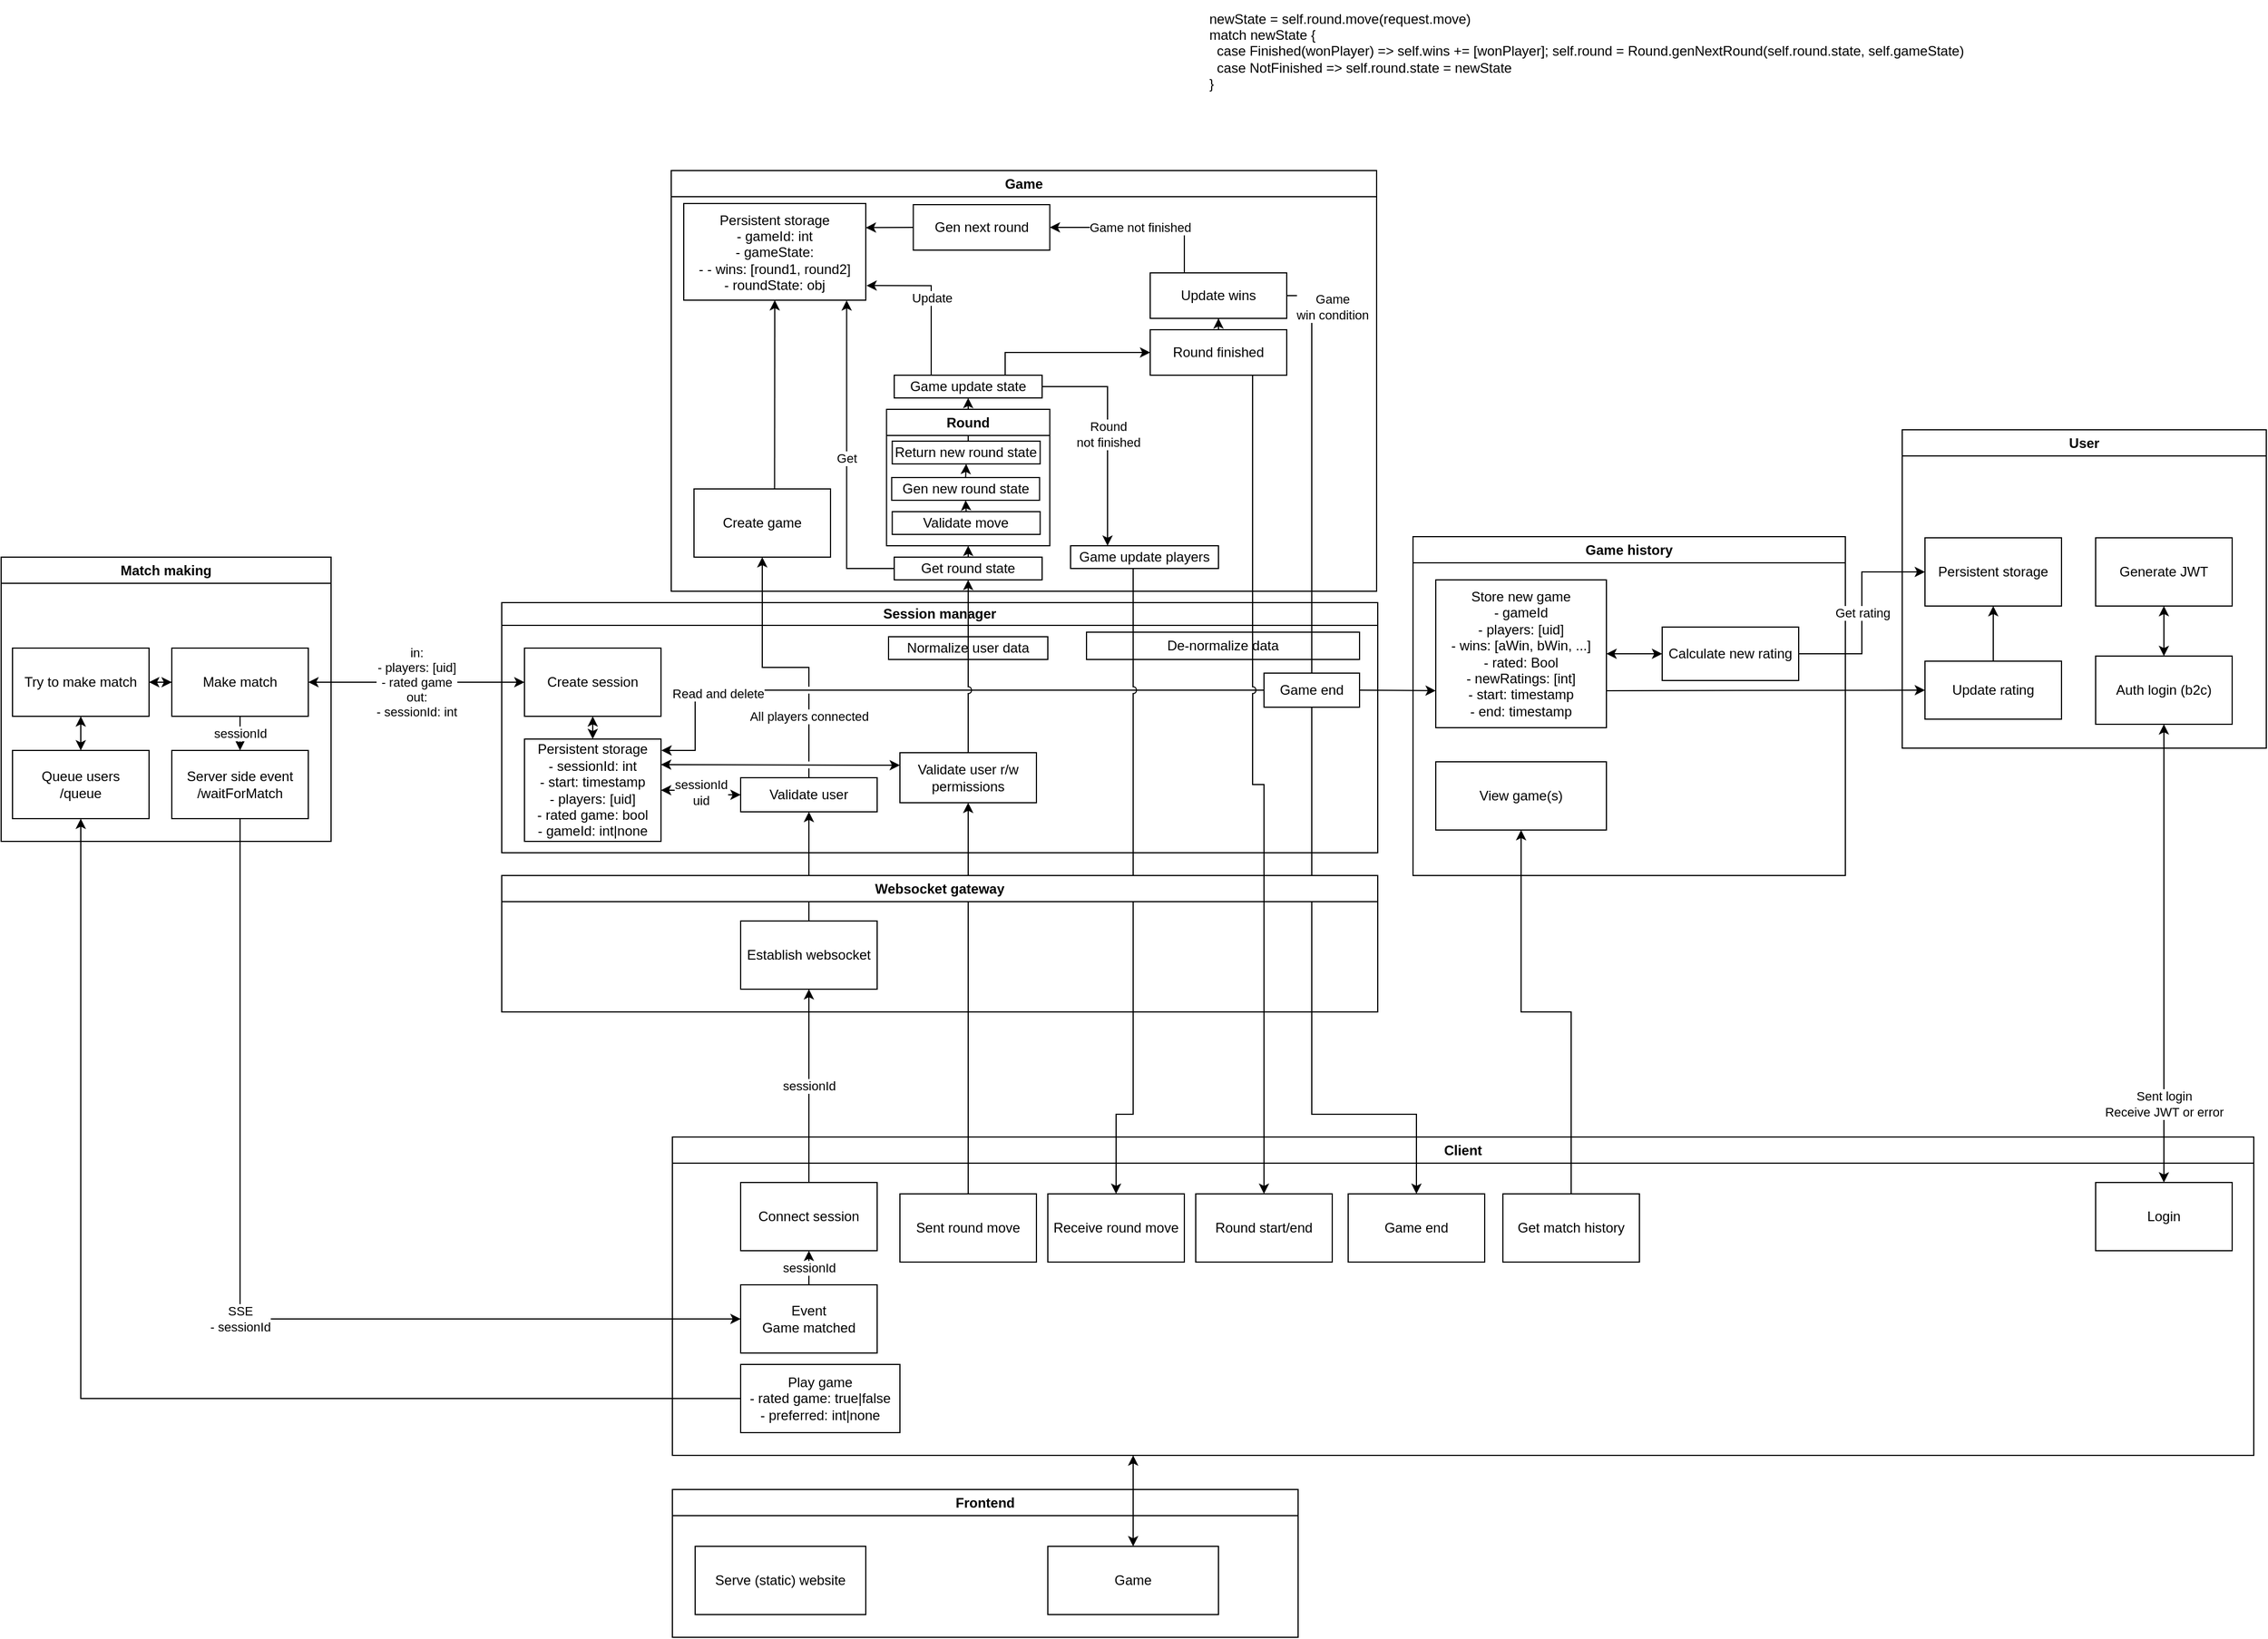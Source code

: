 <mxfile version="21.0.2" type="device" pages="2"><diagram name="Architecture" id="4njXU63H5k00A4zC2ajB"><mxGraphModel dx="3265" dy="1362" grid="1" gridSize="10" guides="1" tooltips="1" connect="1" arrows="1" fold="1" page="1" pageScale="1" pageWidth="827" pageHeight="1169" math="0" shadow="0"><root><mxCell id="0"/><mxCell id="1" parent="0"/><mxCell id="Li8-Jhk1Qn_xNT_o2mBD-4" value="Game" style="swimlane;whiteSpace=wrap;html=1;" parent="1" vertex="1"><mxGeometry x="189" y="490" width="620" height="370" as="geometry"/></mxCell><mxCell id="Li8-Jhk1Qn_xNT_o2mBD-60" value="Persistent&amp;nbsp;storage&lt;br&gt;- gameId: int&lt;br&gt;- gameState:&lt;br&gt;- - wins: [round1, round2]&lt;br&gt;- roundState: obj" style="rounded=0;whiteSpace=wrap;html=1;" parent="Li8-Jhk1Qn_xNT_o2mBD-4" vertex="1"><mxGeometry x="11" y="29" width="160" height="85" as="geometry"/></mxCell><mxCell id="Li8-Jhk1Qn_xNT_o2mBD-115" style="edgeStyle=orthogonalEdgeStyle;rounded=0;jumpStyle=arc;orthogonalLoop=1;jettySize=auto;html=1;exitX=0.59;exitY=0.007;exitDx=0;exitDy=0;entryX=0.5;entryY=1;entryDx=0;entryDy=0;startArrow=none;startFill=0;endArrow=classic;endFill=1;exitPerimeter=0;" parent="Li8-Jhk1Qn_xNT_o2mBD-4" source="Li8-Jhk1Qn_xNT_o2mBD-86" target="Li8-Jhk1Qn_xNT_o2mBD-60" edge="1"><mxGeometry relative="1" as="geometry"/></mxCell><mxCell id="Li8-Jhk1Qn_xNT_o2mBD-86" value="Create game" style="rounded=0;whiteSpace=wrap;html=1;" parent="Li8-Jhk1Qn_xNT_o2mBD-4" vertex="1"><mxGeometry x="20" y="280" width="120" height="60" as="geometry"/></mxCell><mxCell id="Li8-Jhk1Qn_xNT_o2mBD-136" style="edgeStyle=orthogonalEdgeStyle;rounded=0;jumpStyle=arc;orthogonalLoop=1;jettySize=auto;html=1;exitX=0.5;exitY=0;exitDx=0;exitDy=0;entryX=0.5;entryY=1;entryDx=0;entryDy=0;startArrow=none;startFill=0;endArrow=classic;endFill=1;" parent="Li8-Jhk1Qn_xNT_o2mBD-4" source="Li8-Jhk1Qn_xNT_o2mBD-133" target="Li8-Jhk1Qn_xNT_o2mBD-135" edge="1"><mxGeometry relative="1" as="geometry"/></mxCell><mxCell id="Li8-Jhk1Qn_xNT_o2mBD-138" value="Round &lt;br&gt;not finished" style="edgeStyle=orthogonalEdgeStyle;rounded=0;jumpStyle=arc;orthogonalLoop=1;jettySize=auto;html=1;exitX=1;exitY=0.5;exitDx=0;exitDy=0;entryX=0.25;entryY=0;entryDx=0;entryDy=0;startArrow=none;startFill=0;endArrow=classic;endFill=1;" parent="Li8-Jhk1Qn_xNT_o2mBD-4" source="Li8-Jhk1Qn_xNT_o2mBD-135" target="Li8-Jhk1Qn_xNT_o2mBD-137" edge="1"><mxGeometry relative="1" as="geometry"/></mxCell><mxCell id="Li8-Jhk1Qn_xNT_o2mBD-150" value="Update" style="edgeStyle=orthogonalEdgeStyle;rounded=0;jumpStyle=arc;orthogonalLoop=1;jettySize=auto;html=1;exitX=0.25;exitY=0;exitDx=0;exitDy=0;entryX=1.004;entryY=0.849;entryDx=0;entryDy=0;entryPerimeter=0;startArrow=none;startFill=0;endArrow=classic;endFill=1;" parent="Li8-Jhk1Qn_xNT_o2mBD-4" source="Li8-Jhk1Qn_xNT_o2mBD-135" target="Li8-Jhk1Qn_xNT_o2mBD-60" edge="1"><mxGeometry relative="1" as="geometry"/></mxCell><mxCell id="Li8-Jhk1Qn_xNT_o2mBD-154" style="edgeStyle=orthogonalEdgeStyle;rounded=0;jumpStyle=arc;orthogonalLoop=1;jettySize=auto;html=1;exitX=0.75;exitY=0;exitDx=0;exitDy=0;startArrow=none;startFill=0;endArrow=classic;endFill=1;" parent="Li8-Jhk1Qn_xNT_o2mBD-4" source="Li8-Jhk1Qn_xNT_o2mBD-135" target="Li8-Jhk1Qn_xNT_o2mBD-153" edge="1"><mxGeometry relative="1" as="geometry"/></mxCell><mxCell id="Li8-Jhk1Qn_xNT_o2mBD-135" value="Game update state" style="rounded=0;whiteSpace=wrap;html=1;" parent="Li8-Jhk1Qn_xNT_o2mBD-4" vertex="1"><mxGeometry x="196" y="180" width="130" height="20" as="geometry"/></mxCell><mxCell id="Li8-Jhk1Qn_xNT_o2mBD-137" value="Game update players" style="rounded=0;whiteSpace=wrap;html=1;" parent="Li8-Jhk1Qn_xNT_o2mBD-4" vertex="1"><mxGeometry x="351" y="330" width="130" height="20" as="geometry"/></mxCell><mxCell id="Li8-Jhk1Qn_xNT_o2mBD-139" value="Round" style="swimlane;whiteSpace=wrap;html=1;" parent="Li8-Jhk1Qn_xNT_o2mBD-4" vertex="1"><mxGeometry x="189.25" y="210" width="143.5" height="120" as="geometry"/></mxCell><mxCell id="Li8-Jhk1Qn_xNT_o2mBD-133" value="Return new round state" style="rounded=0;whiteSpace=wrap;html=1;" parent="Li8-Jhk1Qn_xNT_o2mBD-139" vertex="1"><mxGeometry x="5" y="28" width="130" height="20" as="geometry"/></mxCell><mxCell id="Li8-Jhk1Qn_xNT_o2mBD-148" style="edgeStyle=orthogonalEdgeStyle;rounded=0;jumpStyle=arc;orthogonalLoop=1;jettySize=auto;html=1;exitX=0.5;exitY=0;exitDx=0;exitDy=0;entryX=0.5;entryY=1;entryDx=0;entryDy=0;startArrow=none;startFill=0;endArrow=classic;endFill=1;" parent="Li8-Jhk1Qn_xNT_o2mBD-139" source="Li8-Jhk1Qn_xNT_o2mBD-131" target="Li8-Jhk1Qn_xNT_o2mBD-146" edge="1"><mxGeometry relative="1" as="geometry"/></mxCell><mxCell id="Li8-Jhk1Qn_xNT_o2mBD-131" value="Validate move" style="rounded=0;whiteSpace=wrap;html=1;" parent="Li8-Jhk1Qn_xNT_o2mBD-139" vertex="1"><mxGeometry x="5" y="90" width="130" height="20" as="geometry"/></mxCell><mxCell id="Li8-Jhk1Qn_xNT_o2mBD-149" style="edgeStyle=orthogonalEdgeStyle;rounded=0;jumpStyle=arc;orthogonalLoop=1;jettySize=auto;html=1;exitX=0.5;exitY=0;exitDx=0;exitDy=0;entryX=0.5;entryY=1;entryDx=0;entryDy=0;startArrow=none;startFill=0;endArrow=classic;endFill=1;" parent="Li8-Jhk1Qn_xNT_o2mBD-139" source="Li8-Jhk1Qn_xNT_o2mBD-146" target="Li8-Jhk1Qn_xNT_o2mBD-133" edge="1"><mxGeometry relative="1" as="geometry"/></mxCell><mxCell id="Li8-Jhk1Qn_xNT_o2mBD-146" value="Gen new round state" style="rounded=0;whiteSpace=wrap;html=1;" parent="Li8-Jhk1Qn_xNT_o2mBD-139" vertex="1"><mxGeometry x="4.5" y="60" width="130" height="20" as="geometry"/></mxCell><mxCell id="Li8-Jhk1Qn_xNT_o2mBD-145" style="edgeStyle=orthogonalEdgeStyle;rounded=0;jumpStyle=arc;orthogonalLoop=1;jettySize=auto;html=1;exitX=0.5;exitY=0;exitDx=0;exitDy=0;entryX=0.5;entryY=1;entryDx=0;entryDy=0;startArrow=none;startFill=0;endArrow=classic;endFill=1;" parent="Li8-Jhk1Qn_xNT_o2mBD-4" source="Li8-Jhk1Qn_xNT_o2mBD-140" target="Li8-Jhk1Qn_xNT_o2mBD-139" edge="1"><mxGeometry relative="1" as="geometry"/></mxCell><mxCell id="Li8-Jhk1Qn_xNT_o2mBD-151" value="Get" style="edgeStyle=orthogonalEdgeStyle;rounded=0;jumpStyle=arc;orthogonalLoop=1;jettySize=auto;html=1;exitX=0;exitY=0.5;exitDx=0;exitDy=0;entryX=0.895;entryY=1.002;entryDx=0;entryDy=0;entryPerimeter=0;startArrow=none;startFill=0;endArrow=classic;endFill=1;" parent="Li8-Jhk1Qn_xNT_o2mBD-4" source="Li8-Jhk1Qn_xNT_o2mBD-140" target="Li8-Jhk1Qn_xNT_o2mBD-60" edge="1"><mxGeometry relative="1" as="geometry"/></mxCell><mxCell id="Li8-Jhk1Qn_xNT_o2mBD-140" value="Get round state" style="rounded=0;whiteSpace=wrap;html=1;" parent="Li8-Jhk1Qn_xNT_o2mBD-4" vertex="1"><mxGeometry x="196" y="340" width="130" height="20" as="geometry"/></mxCell><mxCell id="Li8-Jhk1Qn_xNT_o2mBD-156" style="edgeStyle=orthogonalEdgeStyle;rounded=0;jumpStyle=arc;orthogonalLoop=1;jettySize=auto;html=1;exitX=0.5;exitY=0;exitDx=0;exitDy=0;startArrow=none;startFill=0;endArrow=classic;endFill=1;" parent="Li8-Jhk1Qn_xNT_o2mBD-4" source="Li8-Jhk1Qn_xNT_o2mBD-153" target="Li8-Jhk1Qn_xNT_o2mBD-155" edge="1"><mxGeometry relative="1" as="geometry"/></mxCell><mxCell id="Li8-Jhk1Qn_xNT_o2mBD-153" value="Round finished" style="rounded=0;whiteSpace=wrap;html=1;" parent="Li8-Jhk1Qn_xNT_o2mBD-4" vertex="1"><mxGeometry x="421" y="140" width="120" height="40" as="geometry"/></mxCell><mxCell id="Li8-Jhk1Qn_xNT_o2mBD-157" style="edgeStyle=orthogonalEdgeStyle;rounded=0;jumpStyle=arc;orthogonalLoop=1;jettySize=auto;html=1;exitX=0;exitY=0.5;exitDx=0;exitDy=0;entryX=1;entryY=0.25;entryDx=0;entryDy=0;startArrow=none;startFill=0;endArrow=classic;endFill=1;" parent="Li8-Jhk1Qn_xNT_o2mBD-4" source="Li8-Jhk1Qn_xNT_o2mBD-160" target="Li8-Jhk1Qn_xNT_o2mBD-60" edge="1"><mxGeometry relative="1" as="geometry"/></mxCell><mxCell id="Li8-Jhk1Qn_xNT_o2mBD-161" value="Game not finished" style="edgeStyle=orthogonalEdgeStyle;rounded=0;jumpStyle=arc;orthogonalLoop=1;jettySize=auto;html=1;exitX=0.25;exitY=0;exitDx=0;exitDy=0;entryX=1;entryY=0.5;entryDx=0;entryDy=0;startArrow=none;startFill=0;endArrow=classic;endFill=1;" parent="Li8-Jhk1Qn_xNT_o2mBD-4" source="Li8-Jhk1Qn_xNT_o2mBD-155" target="Li8-Jhk1Qn_xNT_o2mBD-160" edge="1"><mxGeometry relative="1" as="geometry"/></mxCell><mxCell id="Li8-Jhk1Qn_xNT_o2mBD-155" value="Update wins" style="rounded=0;whiteSpace=wrap;html=1;" parent="Li8-Jhk1Qn_xNT_o2mBD-4" vertex="1"><mxGeometry x="421" y="90" width="120" height="40" as="geometry"/></mxCell><mxCell id="Li8-Jhk1Qn_xNT_o2mBD-160" value="Gen next round" style="rounded=0;whiteSpace=wrap;html=1;" parent="Li8-Jhk1Qn_xNT_o2mBD-4" vertex="1"><mxGeometry x="212.75" y="30" width="120" height="40" as="geometry"/></mxCell><mxCell id="Li8-Jhk1Qn_xNT_o2mBD-20" value="Client" style="swimlane;whiteSpace=wrap;html=1;" parent="1" vertex="1"><mxGeometry x="190" y="1340" width="1390" height="280" as="geometry"/></mxCell><mxCell id="Li8-Jhk1Qn_xNT_o2mBD-10" value="Connect session" style="rounded=0;whiteSpace=wrap;html=1;" parent="Li8-Jhk1Qn_xNT_o2mBD-20" vertex="1"><mxGeometry x="60" y="40" width="120" height="60" as="geometry"/></mxCell><mxCell id="Li8-Jhk1Qn_xNT_o2mBD-12" value="Sent round move" style="rounded=0;whiteSpace=wrap;html=1;" parent="Li8-Jhk1Qn_xNT_o2mBD-20" vertex="1"><mxGeometry x="200" y="50" width="120" height="60" as="geometry"/></mxCell><mxCell id="Li8-Jhk1Qn_xNT_o2mBD-16" value="Round start/end" style="rounded=0;whiteSpace=wrap;html=1;" parent="Li8-Jhk1Qn_xNT_o2mBD-20" vertex="1"><mxGeometry x="460" y="50" width="120" height="60" as="geometry"/></mxCell><mxCell id="Li8-Jhk1Qn_xNT_o2mBD-17" value="Game end" style="rounded=0;whiteSpace=wrap;html=1;" parent="Li8-Jhk1Qn_xNT_o2mBD-20" vertex="1"><mxGeometry x="594" y="50" width="120" height="60" as="geometry"/></mxCell><mxCell id="Li8-Jhk1Qn_xNT_o2mBD-44" value="Login" style="rounded=0;whiteSpace=wrap;html=1;" parent="Li8-Jhk1Qn_xNT_o2mBD-20" vertex="1"><mxGeometry x="1251" y="40" width="120" height="60" as="geometry"/></mxCell><mxCell id="Li8-Jhk1Qn_xNT_o2mBD-64" value="Play game&lt;br&gt;- rated game: true|false&lt;br&gt;- preferred: int|none" style="rounded=0;whiteSpace=wrap;html=1;" parent="Li8-Jhk1Qn_xNT_o2mBD-20" vertex="1"><mxGeometry x="60" y="200" width="140" height="60" as="geometry"/></mxCell><mxCell id="Li8-Jhk1Qn_xNT_o2mBD-96" value="sessionId" style="edgeStyle=orthogonalEdgeStyle;rounded=0;jumpStyle=gap;orthogonalLoop=1;jettySize=auto;html=1;exitX=0.5;exitY=0;exitDx=0;exitDy=0;entryX=0.5;entryY=1;entryDx=0;entryDy=0;startArrow=none;startFill=0;endArrow=classic;endFill=1;" parent="Li8-Jhk1Qn_xNT_o2mBD-20" source="Li8-Jhk1Qn_xNT_o2mBD-74" target="Li8-Jhk1Qn_xNT_o2mBD-10" edge="1"><mxGeometry relative="1" as="geometry"/></mxCell><mxCell id="Li8-Jhk1Qn_xNT_o2mBD-74" value="Event&lt;br&gt;Game matched" style="rounded=0;whiteSpace=wrap;html=1;" parent="Li8-Jhk1Qn_xNT_o2mBD-20" vertex="1"><mxGeometry x="60" y="130" width="120" height="60" as="geometry"/></mxCell><mxCell id="Li8-Jhk1Qn_xNT_o2mBD-111" value="Receive round move" style="rounded=0;whiteSpace=wrap;html=1;" parent="Li8-Jhk1Qn_xNT_o2mBD-20" vertex="1"><mxGeometry x="330" y="50" width="120" height="60" as="geometry"/></mxCell><mxCell id="Li8-Jhk1Qn_xNT_o2mBD-123" value="Get match history" style="rounded=0;whiteSpace=wrap;html=1;" parent="Li8-Jhk1Qn_xNT_o2mBD-20" vertex="1"><mxGeometry x="730" y="50" width="120" height="60" as="geometry"/></mxCell><mxCell id="Li8-Jhk1Qn_xNT_o2mBD-28" value="Game history" style="swimlane;whiteSpace=wrap;html=1;" parent="1" vertex="1"><mxGeometry x="841" y="812" width="380" height="298" as="geometry"><mxRectangle x="841" y="692" width="120" height="30" as="alternateBounds"/></mxGeometry></mxCell><mxCell id="Li8-Jhk1Qn_xNT_o2mBD-29" value="Store new game&lt;br&gt;- gameId&lt;br&gt;- players: [uid]&lt;br&gt;- wins: [aWin, bWin, ...]&lt;br&gt;- rated: Bool&lt;br&gt;- newRatings: [int]&lt;br&gt;- start: timestamp&lt;br&gt;- end: timestamp" style="rounded=0;whiteSpace=wrap;html=1;" parent="Li8-Jhk1Qn_xNT_o2mBD-28" vertex="1"><mxGeometry x="20" y="38" width="150" height="130" as="geometry"/></mxCell><mxCell id="Li8-Jhk1Qn_xNT_o2mBD-36" value="Calculate new rating" style="rounded=0;whiteSpace=wrap;html=1;" parent="Li8-Jhk1Qn_xNT_o2mBD-28" vertex="1"><mxGeometry x="219" y="79.5" width="120" height="47" as="geometry"/></mxCell><mxCell id="Li8-Jhk1Qn_xNT_o2mBD-37" style="edgeStyle=orthogonalEdgeStyle;rounded=0;jumpStyle=arc;orthogonalLoop=1;jettySize=auto;html=1;exitX=1;exitY=0.5;exitDx=0;exitDy=0;startArrow=classic;startFill=1;endArrow=classic;endFill=1;" parent="Li8-Jhk1Qn_xNT_o2mBD-28" source="Li8-Jhk1Qn_xNT_o2mBD-29" target="Li8-Jhk1Qn_xNT_o2mBD-36" edge="1"><mxGeometry relative="1" as="geometry"/></mxCell><mxCell id="Li8-Jhk1Qn_xNT_o2mBD-41" value="View game(s)" style="rounded=0;whiteSpace=wrap;html=1;" parent="Li8-Jhk1Qn_xNT_o2mBD-28" vertex="1"><mxGeometry x="20" y="198" width="150" height="60" as="geometry"/></mxCell><mxCell id="Li8-Jhk1Qn_xNT_o2mBD-30" value="" style="edgeStyle=orthogonalEdgeStyle;rounded=0;jumpStyle=arc;orthogonalLoop=1;jettySize=auto;html=1;exitX=1;exitY=0.5;exitDx=0;exitDy=0;entryX=0;entryY=0.75;entryDx=0;entryDy=0;startArrow=none;startFill=0;endArrow=classic;endFill=1;" parent="1" source="Li8-Jhk1Qn_xNT_o2mBD-93" target="Li8-Jhk1Qn_xNT_o2mBD-29" edge="1"><mxGeometry x="-0.715" relative="1" as="geometry"><mxPoint x="810.0" y="1075" as="sourcePoint"/><mxPoint as="offset"/></mxGeometry></mxCell><mxCell id="Li8-Jhk1Qn_xNT_o2mBD-42" value="User" style="swimlane;whiteSpace=wrap;html=1;" parent="1" vertex="1"><mxGeometry x="1271" y="718" width="320" height="280" as="geometry"/></mxCell><mxCell id="Li8-Jhk1Qn_xNT_o2mBD-43" value="Generate JWT" style="rounded=0;whiteSpace=wrap;html=1;" parent="Li8-Jhk1Qn_xNT_o2mBD-42" vertex="1"><mxGeometry x="170" y="95" width="120" height="60" as="geometry"/></mxCell><mxCell id="Li8-Jhk1Qn_xNT_o2mBD-47" style="edgeStyle=orthogonalEdgeStyle;rounded=0;jumpStyle=arc;orthogonalLoop=1;jettySize=auto;html=1;exitX=0.5;exitY=0;exitDx=0;exitDy=0;startArrow=classic;startFill=1;endArrow=classic;endFill=1;" parent="Li8-Jhk1Qn_xNT_o2mBD-42" source="Li8-Jhk1Qn_xNT_o2mBD-46" target="Li8-Jhk1Qn_xNT_o2mBD-43" edge="1"><mxGeometry relative="1" as="geometry"/></mxCell><mxCell id="Li8-Jhk1Qn_xNT_o2mBD-46" value="Auth login (b2c)" style="rounded=0;whiteSpace=wrap;html=1;" parent="Li8-Jhk1Qn_xNT_o2mBD-42" vertex="1"><mxGeometry x="170" y="199" width="120" height="60" as="geometry"/></mxCell><mxCell id="Li8-Jhk1Qn_xNT_o2mBD-48" value="Persistent storage" style="rounded=0;whiteSpace=wrap;html=1;" parent="Li8-Jhk1Qn_xNT_o2mBD-42" vertex="1"><mxGeometry x="20" y="95" width="120" height="60" as="geometry"/></mxCell><mxCell id="Li8-Jhk1Qn_xNT_o2mBD-52" style="edgeStyle=orthogonalEdgeStyle;rounded=0;jumpStyle=arc;orthogonalLoop=1;jettySize=auto;html=1;exitX=0.5;exitY=0;exitDx=0;exitDy=0;startArrow=none;startFill=0;endArrow=classic;endFill=1;" parent="Li8-Jhk1Qn_xNT_o2mBD-42" source="Li8-Jhk1Qn_xNT_o2mBD-51" target="Li8-Jhk1Qn_xNT_o2mBD-48" edge="1"><mxGeometry relative="1" as="geometry"/></mxCell><mxCell id="Li8-Jhk1Qn_xNT_o2mBD-51" value="Update rating" style="rounded=0;whiteSpace=wrap;html=1;" parent="Li8-Jhk1Qn_xNT_o2mBD-42" vertex="1"><mxGeometry x="20" y="203.5" width="120" height="51" as="geometry"/></mxCell><mxCell id="Li8-Jhk1Qn_xNT_o2mBD-45" value="Sent login&lt;br&gt;Receive JWT or error" style="edgeStyle=orthogonalEdgeStyle;rounded=0;jumpStyle=arc;orthogonalLoop=1;jettySize=auto;html=1;startArrow=classic;startFill=1;endArrow=classic;endFill=1;" parent="1" source="Li8-Jhk1Qn_xNT_o2mBD-44" target="Li8-Jhk1Qn_xNT_o2mBD-46" edge="1"><mxGeometry x="-0.653" relative="1" as="geometry"><mxPoint x="1450" y="830" as="targetPoint"/><mxPoint y="1" as="offset"/></mxGeometry></mxCell><mxCell id="Li8-Jhk1Qn_xNT_o2mBD-53" value="Get rating" style="edgeStyle=orthogonalEdgeStyle;rounded=0;jumpStyle=arc;orthogonalLoop=1;jettySize=auto;html=1;exitX=1;exitY=0.5;exitDx=0;exitDy=0;entryX=0;entryY=0.5;entryDx=0;entryDy=0;startArrow=none;startFill=0;endArrow=classic;endFill=1;" parent="1" source="Li8-Jhk1Qn_xNT_o2mBD-36" target="Li8-Jhk1Qn_xNT_o2mBD-48" edge="1"><mxGeometry relative="1" as="geometry"/></mxCell><mxCell id="Li8-Jhk1Qn_xNT_o2mBD-55" value="Match making" style="swimlane;whiteSpace=wrap;html=1;" parent="1" vertex="1"><mxGeometry x="-400" y="830" width="290" height="250" as="geometry"/></mxCell><mxCell id="Li8-Jhk1Qn_xNT_o2mBD-69" style="edgeStyle=orthogonalEdgeStyle;rounded=0;jumpStyle=gap;orthogonalLoop=1;jettySize=auto;html=1;exitX=1;exitY=0.5;exitDx=0;exitDy=0;startArrow=classic;startFill=1;endArrow=classic;endFill=1;" parent="Li8-Jhk1Qn_xNT_o2mBD-55" source="Li8-Jhk1Qn_xNT_o2mBD-63" target="Li8-Jhk1Qn_xNT_o2mBD-68" edge="1"><mxGeometry relative="1" as="geometry"/></mxCell><mxCell id="Li8-Jhk1Qn_xNT_o2mBD-63" value="Try to make match" style="rounded=0;whiteSpace=wrap;html=1;" parent="Li8-Jhk1Qn_xNT_o2mBD-55" vertex="1"><mxGeometry x="10" y="80" width="120" height="60" as="geometry"/></mxCell><mxCell id="Li8-Jhk1Qn_xNT_o2mBD-67" style="edgeStyle=orthogonalEdgeStyle;rounded=0;jumpStyle=gap;orthogonalLoop=1;jettySize=auto;html=1;exitX=0.5;exitY=0;exitDx=0;exitDy=0;startArrow=classic;startFill=1;endArrow=classic;endFill=1;" parent="Li8-Jhk1Qn_xNT_o2mBD-55" source="Li8-Jhk1Qn_xNT_o2mBD-66" target="Li8-Jhk1Qn_xNT_o2mBD-63" edge="1"><mxGeometry relative="1" as="geometry"/></mxCell><mxCell id="Li8-Jhk1Qn_xNT_o2mBD-66" value="Queue users&lt;br&gt;/queue" style="rounded=0;whiteSpace=wrap;html=1;" parent="Li8-Jhk1Qn_xNT_o2mBD-55" vertex="1"><mxGeometry x="10" y="170" width="120" height="60" as="geometry"/></mxCell><mxCell id="Li8-Jhk1Qn_xNT_o2mBD-73" value="sessionId" style="edgeStyle=orthogonalEdgeStyle;rounded=0;jumpStyle=gap;orthogonalLoop=1;jettySize=auto;html=1;exitX=0.5;exitY=1;exitDx=0;exitDy=0;startArrow=none;startFill=0;endArrow=classic;endFill=1;" parent="Li8-Jhk1Qn_xNT_o2mBD-55" source="Li8-Jhk1Qn_xNT_o2mBD-68" target="Li8-Jhk1Qn_xNT_o2mBD-72" edge="1"><mxGeometry relative="1" as="geometry"/></mxCell><mxCell id="Li8-Jhk1Qn_xNT_o2mBD-68" value="Make match" style="rounded=0;whiteSpace=wrap;html=1;" parent="Li8-Jhk1Qn_xNT_o2mBD-55" vertex="1"><mxGeometry x="150" y="80" width="120" height="60" as="geometry"/></mxCell><mxCell id="Li8-Jhk1Qn_xNT_o2mBD-72" value="Server side event&lt;br&gt;/waitForMatch" style="rounded=0;whiteSpace=wrap;html=1;" parent="Li8-Jhk1Qn_xNT_o2mBD-55" vertex="1"><mxGeometry x="150" y="170" width="120" height="60" as="geometry"/></mxCell><mxCell id="Li8-Jhk1Qn_xNT_o2mBD-56" value="Frontend" style="swimlane;whiteSpace=wrap;html=1;" parent="1" vertex="1"><mxGeometry x="190" y="1650" width="550" height="130" as="geometry"/></mxCell><mxCell id="Li8-Jhk1Qn_xNT_o2mBD-57" value="Serve (static) website" style="rounded=0;whiteSpace=wrap;html=1;" parent="Li8-Jhk1Qn_xNT_o2mBD-56" vertex="1"><mxGeometry x="20" y="50" width="150" height="60" as="geometry"/></mxCell><mxCell id="Li8-Jhk1Qn_xNT_o2mBD-59" style="edgeStyle=orthogonalEdgeStyle;rounded=0;jumpStyle=arc;orthogonalLoop=1;jettySize=auto;html=1;exitX=0.5;exitY=0;exitDx=0;exitDy=0;startArrow=classic;startFill=1;endArrow=classic;endFill=1;" parent="Li8-Jhk1Qn_xNT_o2mBD-56" source="Li8-Jhk1Qn_xNT_o2mBD-58" edge="1"><mxGeometry relative="1" as="geometry"><mxPoint x="405" y="-30" as="targetPoint"/></mxGeometry></mxCell><mxCell id="Li8-Jhk1Qn_xNT_o2mBD-58" value="Game" style="rounded=0;whiteSpace=wrap;html=1;" parent="Li8-Jhk1Qn_xNT_o2mBD-56" vertex="1"><mxGeometry x="330" y="50" width="150" height="60" as="geometry"/></mxCell><mxCell id="Li8-Jhk1Qn_xNT_o2mBD-65" style="edgeStyle=orthogonalEdgeStyle;rounded=0;jumpStyle=gap;orthogonalLoop=1;jettySize=auto;html=1;exitX=0;exitY=0.5;exitDx=0;exitDy=0;startArrow=none;startFill=0;endArrow=classic;endFill=1;" parent="1" source="Li8-Jhk1Qn_xNT_o2mBD-64" target="Li8-Jhk1Qn_xNT_o2mBD-66" edge="1"><mxGeometry relative="1" as="geometry"><mxPoint x="-332.609" y="1090" as="targetPoint"/></mxGeometry></mxCell><mxCell id="Li8-Jhk1Qn_xNT_o2mBD-70" value="in:&lt;br&gt;- players: [uid]&lt;br&gt;- rated game&lt;br&gt;out: &lt;br&gt;- sessionId: int" style="edgeStyle=orthogonalEdgeStyle;rounded=0;jumpStyle=gap;orthogonalLoop=1;jettySize=auto;html=1;exitX=1;exitY=0.5;exitDx=0;exitDy=0;startArrow=classic;startFill=1;endArrow=classic;endFill=1;" parent="1" source="Li8-Jhk1Qn_xNT_o2mBD-68" target="Li8-Jhk1Qn_xNT_o2mBD-90" edge="1"><mxGeometry relative="1" as="geometry"><mxPoint x="-10" y="990" as="targetPoint"/></mxGeometry></mxCell><mxCell id="Li8-Jhk1Qn_xNT_o2mBD-75" value="SSE&lt;br&gt;- sessionId" style="edgeStyle=orthogonalEdgeStyle;rounded=0;jumpStyle=gap;orthogonalLoop=1;jettySize=auto;html=1;exitX=0.5;exitY=1;exitDx=0;exitDy=0;entryX=0;entryY=0.5;entryDx=0;entryDy=0;startArrow=none;startFill=0;endArrow=classic;endFill=1;" parent="1" source="Li8-Jhk1Qn_xNT_o2mBD-72" target="Li8-Jhk1Qn_xNT_o2mBD-74" edge="1"><mxGeometry relative="1" as="geometry"/></mxCell><mxCell id="Li8-Jhk1Qn_xNT_o2mBD-80" value="Session manager" style="swimlane;whiteSpace=wrap;html=1;startSize=20;" parent="1" vertex="1"><mxGeometry x="40" y="870" width="770" height="220" as="geometry"/></mxCell><mxCell id="Li8-Jhk1Qn_xNT_o2mBD-38" value="Persistent&amp;nbsp;storage&lt;br&gt;- sessionId: int&lt;br&gt;- start: timestamp&lt;br&gt;- players: [uid]&lt;br&gt;- rated game: bool&lt;br&gt;- gameId: int|none" style="rounded=0;whiteSpace=wrap;html=1;" parent="Li8-Jhk1Qn_xNT_o2mBD-80" vertex="1"><mxGeometry x="20" y="120" width="120" height="90" as="geometry"/></mxCell><mxCell id="Li8-Jhk1Qn_xNT_o2mBD-91" style="edgeStyle=orthogonalEdgeStyle;rounded=0;jumpStyle=gap;orthogonalLoop=1;jettySize=auto;html=1;exitX=0.5;exitY=1;exitDx=0;exitDy=0;entryX=0.5;entryY=0;entryDx=0;entryDy=0;startArrow=classic;startFill=1;endArrow=classic;endFill=1;" parent="Li8-Jhk1Qn_xNT_o2mBD-80" source="Li8-Jhk1Qn_xNT_o2mBD-90" target="Li8-Jhk1Qn_xNT_o2mBD-38" edge="1"><mxGeometry relative="1" as="geometry"/></mxCell><mxCell id="Li8-Jhk1Qn_xNT_o2mBD-90" value="Create session" style="rounded=0;whiteSpace=wrap;html=1;" parent="Li8-Jhk1Qn_xNT_o2mBD-80" vertex="1"><mxGeometry x="20" y="40" width="120" height="60" as="geometry"/></mxCell><mxCell id="Li8-Jhk1Qn_xNT_o2mBD-105" value="Validate user" style="rounded=0;whiteSpace=wrap;html=1;" parent="Li8-Jhk1Qn_xNT_o2mBD-80" vertex="1"><mxGeometry x="210" y="154" width="120" height="30" as="geometry"/></mxCell><mxCell id="Li8-Jhk1Qn_xNT_o2mBD-39" value="sessionId&lt;br&gt;uid" style="edgeStyle=orthogonalEdgeStyle;rounded=0;jumpStyle=arc;orthogonalLoop=1;jettySize=auto;html=1;startArrow=classic;startFill=1;endArrow=classic;endFill=1;exitX=0;exitY=0.5;exitDx=0;exitDy=0;" parent="Li8-Jhk1Qn_xNT_o2mBD-80" source="Li8-Jhk1Qn_xNT_o2mBD-105" target="Li8-Jhk1Qn_xNT_o2mBD-38" edge="1"><mxGeometry relative="1" as="geometry"><mxPoint x="150" y="230" as="sourcePoint"/></mxGeometry></mxCell><mxCell id="Li8-Jhk1Qn_xNT_o2mBD-118" style="edgeStyle=orthogonalEdgeStyle;rounded=0;jumpStyle=arc;orthogonalLoop=1;jettySize=auto;html=1;exitX=0;exitY=0.25;exitDx=0;exitDy=0;entryX=1;entryY=0.25;entryDx=0;entryDy=0;startArrow=classic;startFill=1;endArrow=classic;endFill=1;" parent="Li8-Jhk1Qn_xNT_o2mBD-80" source="Li8-Jhk1Qn_xNT_o2mBD-107" target="Li8-Jhk1Qn_xNT_o2mBD-38" edge="1"><mxGeometry relative="1" as="geometry"/></mxCell><mxCell id="Li8-Jhk1Qn_xNT_o2mBD-107" value="Validate user r/w permissions" style="rounded=0;whiteSpace=wrap;html=1;" parent="Li8-Jhk1Qn_xNT_o2mBD-80" vertex="1"><mxGeometry x="350" y="132" width="120" height="44" as="geometry"/></mxCell><mxCell id="Li8-Jhk1Qn_xNT_o2mBD-162" value="Read and delete" style="edgeStyle=orthogonalEdgeStyle;rounded=0;jumpStyle=arc;orthogonalLoop=1;jettySize=auto;html=1;exitX=0;exitY=0.5;exitDx=0;exitDy=0;entryX=1.003;entryY=0.111;entryDx=0;entryDy=0;entryPerimeter=0;startArrow=none;startFill=0;endArrow=classic;endFill=1;" parent="Li8-Jhk1Qn_xNT_o2mBD-80" source="Li8-Jhk1Qn_xNT_o2mBD-93" target="Li8-Jhk1Qn_xNT_o2mBD-38" edge="1"><mxGeometry x="0.648" y="3" relative="1" as="geometry"><Array as="points"><mxPoint x="170" y="77"/><mxPoint x="170" y="130"/></Array><mxPoint as="offset"/></mxGeometry></mxCell><mxCell id="Li8-Jhk1Qn_xNT_o2mBD-93" value="Game end" style="rounded=0;whiteSpace=wrap;html=1;" parent="Li8-Jhk1Qn_xNT_o2mBD-80" vertex="1"><mxGeometry x="670" y="62" width="84" height="30" as="geometry"/></mxCell><mxCell id="Li8-Jhk1Qn_xNT_o2mBD-112" value="De-normalize data" style="rounded=0;whiteSpace=wrap;html=1;" parent="Li8-Jhk1Qn_xNT_o2mBD-80" vertex="1"><mxGeometry x="514" y="26" width="240" height="24" as="geometry"/></mxCell><mxCell id="Li8-Jhk1Qn_xNT_o2mBD-100" value="Normalize user data" style="rounded=0;whiteSpace=wrap;html=1;" parent="Li8-Jhk1Qn_xNT_o2mBD-80" vertex="1"><mxGeometry x="340" y="30" width="140" height="20" as="geometry"/></mxCell><mxCell id="Li8-Jhk1Qn_xNT_o2mBD-89" value="" style="edgeStyle=orthogonalEdgeStyle;rounded=0;jumpStyle=gap;orthogonalLoop=1;jettySize=auto;html=1;exitX=0.5;exitY=1;exitDx=0;exitDy=0;entryX=0.5;entryY=0;entryDx=0;entryDy=0;startArrow=none;startFill=0;endArrow=classic;endFill=1;" parent="1" source="Li8-Jhk1Qn_xNT_o2mBD-93" target="Li8-Jhk1Qn_xNT_o2mBD-17" edge="1"><mxGeometry x="-0.786" y="5" relative="1" as="geometry"><Array as="points"><mxPoint x="752" y="1320"/><mxPoint x="844" y="1320"/></Array><mxPoint as="offset"/></mxGeometry></mxCell><mxCell id="Li8-Jhk1Qn_xNT_o2mBD-94" value="Game&lt;br&gt;win condition" style="edgeStyle=orthogonalEdgeStyle;rounded=0;jumpStyle=gap;orthogonalLoop=1;jettySize=auto;html=1;entryX=0.5;entryY=0;entryDx=0;entryDy=0;startArrow=none;startFill=0;endArrow=none;endFill=1;exitX=1;exitY=0.5;exitDx=0;exitDy=0;" parent="1" source="Li8-Jhk1Qn_xNT_o2mBD-155" target="Li8-Jhk1Qn_xNT_o2mBD-93" edge="1"><mxGeometry x="-0.819" y="18" relative="1" as="geometry"><mxPoint x="760" y="680" as="sourcePoint"/><mxPoint x="725" y="1230" as="targetPoint"/><mxPoint as="offset"/></mxGeometry></mxCell><mxCell id="Li8-Jhk1Qn_xNT_o2mBD-97" value="sessionId" style="edgeStyle=orthogonalEdgeStyle;rounded=0;jumpStyle=gap;orthogonalLoop=1;jettySize=auto;html=1;exitX=0.5;exitY=0;exitDx=0;exitDy=0;startArrow=none;startFill=0;endArrow=classic;endFill=1;entryX=0.5;entryY=1;entryDx=0;entryDy=0;" parent="1" source="Li8-Jhk1Qn_xNT_o2mBD-10" target="Li8-Jhk1Qn_xNT_o2mBD-82" edge="1"><mxGeometry relative="1" as="geometry"><mxPoint x="380" y="1270" as="targetPoint"/><Array as="points"><mxPoint x="310" y="1260"/><mxPoint x="310" y="1260"/></Array></mxGeometry></mxCell><mxCell id="Li8-Jhk1Qn_xNT_o2mBD-106" style="edgeStyle=orthogonalEdgeStyle;rounded=0;jumpStyle=gap;orthogonalLoop=1;jettySize=auto;html=1;exitX=0.5;exitY=0;exitDx=0;exitDy=0;entryX=0.5;entryY=1;entryDx=0;entryDy=0;startArrow=none;startFill=0;endArrow=classic;endFill=1;" parent="1" source="Li8-Jhk1Qn_xNT_o2mBD-82" target="Li8-Jhk1Qn_xNT_o2mBD-105" edge="1"><mxGeometry relative="1" as="geometry"/></mxCell><mxCell id="Li8-Jhk1Qn_xNT_o2mBD-110" style="edgeStyle=orthogonalEdgeStyle;rounded=0;jumpStyle=arc;orthogonalLoop=1;jettySize=auto;html=1;exitX=0.5;exitY=0;exitDx=0;exitDy=0;entryX=0.5;entryY=1;entryDx=0;entryDy=0;startArrow=none;startFill=0;endArrow=classic;endFill=1;" parent="1" source="Li8-Jhk1Qn_xNT_o2mBD-12" target="Li8-Jhk1Qn_xNT_o2mBD-107" edge="1"><mxGeometry relative="1" as="geometry"/></mxCell><mxCell id="Li8-Jhk1Qn_xNT_o2mBD-113" style="edgeStyle=orthogonalEdgeStyle;rounded=0;jumpStyle=arc;orthogonalLoop=1;jettySize=auto;html=1;entryX=0.5;entryY=0;entryDx=0;entryDy=0;startArrow=none;startFill=0;endArrow=classic;endFill=1;" parent="1" source="Li8-Jhk1Qn_xNT_o2mBD-137" target="Li8-Jhk1Qn_xNT_o2mBD-111" edge="1"><mxGeometry relative="1" as="geometry"><Array as="points"><mxPoint x="595" y="1320"/><mxPoint x="580" y="1320"/></Array></mxGeometry></mxCell><mxCell id="Li8-Jhk1Qn_xNT_o2mBD-114" style="edgeStyle=orthogonalEdgeStyle;rounded=0;jumpStyle=arc;orthogonalLoop=1;jettySize=auto;html=1;exitX=1;exitY=0.75;exitDx=0;exitDy=0;entryX=0;entryY=0.5;entryDx=0;entryDy=0;startArrow=none;startFill=0;endArrow=classic;endFill=1;" parent="1" source="Li8-Jhk1Qn_xNT_o2mBD-29" target="Li8-Jhk1Qn_xNT_o2mBD-51" edge="1"><mxGeometry relative="1" as="geometry"/></mxCell><mxCell id="Li8-Jhk1Qn_xNT_o2mBD-104" value="Websocket gateway" style="swimlane;whiteSpace=wrap;html=1;" parent="1" vertex="1"><mxGeometry x="40" y="1110" width="770" height="120" as="geometry"/></mxCell><mxCell id="Li8-Jhk1Qn_xNT_o2mBD-82" value="Establish websocket" style="rounded=0;whiteSpace=wrap;html=1;" parent="Li8-Jhk1Qn_xNT_o2mBD-104" vertex="1"><mxGeometry x="210" y="40" width="120" height="60" as="geometry"/></mxCell><mxCell id="Li8-Jhk1Qn_xNT_o2mBD-121" value="&lt;span style=&quot;color: rgb(0, 0, 0); font-family: Helvetica; font-size: 11px; font-style: normal; font-variant-ligatures: normal; font-variant-caps: normal; font-weight: 400; letter-spacing: normal; orphans: 2; text-align: center; text-indent: 0px; text-transform: none; widows: 2; word-spacing: 0px; -webkit-text-stroke-width: 0px; background-color: rgb(255, 255, 255); text-decoration-thickness: initial; text-decoration-style: initial; text-decoration-color: initial; float: none; display: inline !important;&quot;&gt;All players connected&lt;/span&gt;" style="edgeStyle=orthogonalEdgeStyle;rounded=0;jumpStyle=gap;orthogonalLoop=1;jettySize=auto;html=1;startArrow=none;startFill=0;endArrow=classic;endFill=1;exitX=0.5;exitY=0;exitDx=0;exitDy=0;entryX=0.5;entryY=1;entryDx=0;entryDy=0;" parent="1" source="Li8-Jhk1Qn_xNT_o2mBD-105" target="Li8-Jhk1Qn_xNT_o2mBD-86" edge="1"><mxGeometry x="-0.538" relative="1" as="geometry"><mxPoint x="310" y="1024" as="sourcePoint"/><mxPoint x="310" y="970" as="targetPoint"/><mxPoint as="offset"/></mxGeometry></mxCell><mxCell id="Li8-Jhk1Qn_xNT_o2mBD-124" style="edgeStyle=orthogonalEdgeStyle;rounded=0;jumpStyle=arc;orthogonalLoop=1;jettySize=auto;html=1;exitX=0.5;exitY=0;exitDx=0;exitDy=0;entryX=0.5;entryY=1;entryDx=0;entryDy=0;startArrow=none;startFill=0;endArrow=classic;endFill=1;" parent="1" source="Li8-Jhk1Qn_xNT_o2mBD-123" target="Li8-Jhk1Qn_xNT_o2mBD-41" edge="1"><mxGeometry relative="1" as="geometry"/></mxCell><mxCell id="Li8-Jhk1Qn_xNT_o2mBD-143" style="edgeStyle=orthogonalEdgeStyle;rounded=0;jumpStyle=arc;orthogonalLoop=1;jettySize=auto;html=1;exitX=0.5;exitY=0;exitDx=0;exitDy=0;entryX=0.5;entryY=1;entryDx=0;entryDy=0;startArrow=none;startFill=0;endArrow=classic;endFill=1;" parent="1" source="Li8-Jhk1Qn_xNT_o2mBD-107" target="Li8-Jhk1Qn_xNT_o2mBD-140" edge="1"><mxGeometry relative="1" as="geometry"/></mxCell><mxCell id="Li8-Jhk1Qn_xNT_o2mBD-158" style="edgeStyle=orthogonalEdgeStyle;rounded=0;jumpStyle=arc;orthogonalLoop=1;jettySize=auto;html=1;exitX=0.75;exitY=1;exitDx=0;exitDy=0;entryX=0.5;entryY=0;entryDx=0;entryDy=0;startArrow=none;startFill=0;endArrow=classic;endFill=1;" parent="1" source="Li8-Jhk1Qn_xNT_o2mBD-153" target="Li8-Jhk1Qn_xNT_o2mBD-16" edge="1"><mxGeometry relative="1" as="geometry"><Array as="points"><mxPoint x="700" y="1030"/><mxPoint x="710" y="1030"/></Array></mxGeometry></mxCell><mxCell id="Li8-Jhk1Qn_xNT_o2mBD-159" value="&lt;div&gt;newState = self.round.move(request.move)&lt;/div&gt;&lt;div&gt;match newState {&lt;/div&gt;&lt;div&gt;&amp;nbsp; case Finished(wonPlayer) =&amp;gt; self.wins += [wonPlayer]; self.round = Round.genNextRound(self.round.state, self.gameState)&lt;br&gt;&amp;nbsp; case NotFinished =&amp;gt; self.round.state = newState&lt;/div&gt;&lt;div&gt;}&lt;/div&gt;" style="text;html=1;align=left;verticalAlign=middle;resizable=0;points=[];autosize=1;strokeColor=none;fillColor=none;" parent="1" vertex="1"><mxGeometry x="660" y="340" width="690" height="90" as="geometry"/></mxCell></root></mxGraphModel></diagram><diagram name="High over architecture" id="qRtUb0yCF8G_EVDfVUt_"><mxGraphModel dx="2899" dy="1158" grid="1" gridSize="10" guides="1" tooltips="1" connect="1" arrows="1" fold="1" page="1" pageScale="1" pageWidth="827" pageHeight="1169" math="0" shadow="0"><root><mxCell id="kZW1RSltGUZ0QM8nrcDc-0"/><mxCell id="kZW1RSltGUZ0QM8nrcDc-1" parent="kZW1RSltGUZ0QM8nrcDc-0"/><mxCell id="t4s3xEfZJS4reVMvMLH5-0" value="Game" style="rounded=0;whiteSpace=wrap;html=1;" vertex="1" parent="kZW1RSltGUZ0QM8nrcDc-1"><mxGeometry x="-558" y="170" width="135" height="100" as="geometry"/></mxCell><mxCell id="t4s3xEfZJS4reVMvMLH5-1" value="Round" style="rounded=0;whiteSpace=wrap;html=1;" vertex="1" parent="kZW1RSltGUZ0QM8nrcDc-1"><mxGeometry x="-558" y="230" width="100" height="40" as="geometry"/></mxCell><mxCell id="dFEpD8zKwHcM-HFzzjkR-4" value="" style="edgeStyle=orthogonalEdgeStyle;rounded=0;orthogonalLoop=1;jettySize=auto;html=1;startArrow=classic;startFill=1;" edge="1" parent="kZW1RSltGUZ0QM8nrcDc-1" source="t4s3xEfZJS4reVMvMLH5-2" target="t4s3xEfZJS4reVMvMLH5-4"><mxGeometry relative="1" as="geometry"/></mxCell><mxCell id="BZFUc4egZlU9iDn-Ky8m-1" value="" style="edgeStyle=orthogonalEdgeStyle;rounded=0;orthogonalLoop=1;jettySize=auto;html=1;startArrow=classic;startFill=1;" edge="1" parent="kZW1RSltGUZ0QM8nrcDc-1" source="t4s3xEfZJS4reVMvMLH5-2" target="t4s3xEfZJS4reVMvMLH5-0"><mxGeometry relative="1" as="geometry"/></mxCell><mxCell id="t4s3xEfZJS4reVMvMLH5-2" value="Session manager" style="rounded=0;whiteSpace=wrap;html=1;" vertex="1" parent="kZW1RSltGUZ0QM8nrcDc-1"><mxGeometry x="-550" y="300" width="120" height="60" as="geometry"/></mxCell><mxCell id="dFEpD8zKwHcM-HFzzjkR-0" style="edgeStyle=orthogonalEdgeStyle;rounded=0;orthogonalLoop=1;jettySize=auto;html=1;exitX=0.5;exitY=1;exitDx=0;exitDy=0;entryX=0;entryY=0.5;entryDx=0;entryDy=0;startArrow=classic;startFill=1;" edge="1" parent="kZW1RSltGUZ0QM8nrcDc-1" source="t4s3xEfZJS4reVMvMLH5-3" target="t4s3xEfZJS4reVMvMLH5-7"><mxGeometry relative="1" as="geometry"/></mxCell><mxCell id="ioMOCXROF-78Vf1m64wD-0" value="" style="edgeStyle=orthogonalEdgeStyle;rounded=0;orthogonalLoop=1;jettySize=auto;html=1;startArrow=classic;startFill=1;" edge="1" parent="kZW1RSltGUZ0QM8nrcDc-1" source="t4s3xEfZJS4reVMvMLH5-3" target="t4s3xEfZJS4reVMvMLH5-2"><mxGeometry relative="1" as="geometry"/></mxCell><mxCell id="t4s3xEfZJS4reVMvMLH5-3" value="Match making" style="rounded=0;whiteSpace=wrap;html=1;" vertex="1" parent="kZW1RSltGUZ0QM8nrcDc-1"><mxGeometry x="-700" y="300" width="120" height="60" as="geometry"/></mxCell><mxCell id="BZFUc4egZlU9iDn-Ky8m-0" value="" style="edgeStyle=orthogonalEdgeStyle;rounded=0;orthogonalLoop=1;jettySize=auto;html=1;startArrow=classic;startFill=1;" edge="1" parent="kZW1RSltGUZ0QM8nrcDc-1" source="t4s3xEfZJS4reVMvMLH5-4" target="t4s3xEfZJS4reVMvMLH5-5"><mxGeometry relative="1" as="geometry"/></mxCell><mxCell id="t4s3xEfZJS4reVMvMLH5-4" value="Game history" style="rounded=0;whiteSpace=wrap;html=1;" vertex="1" parent="kZW1RSltGUZ0QM8nrcDc-1"><mxGeometry x="-400" y="300" width="120" height="60" as="geometry"/></mxCell><mxCell id="t4s3xEfZJS4reVMvMLH5-5" value="User" style="rounded=0;whiteSpace=wrap;html=1;" vertex="1" parent="kZW1RSltGUZ0QM8nrcDc-1"><mxGeometry x="-250" y="300" width="120" height="60" as="geometry"/></mxCell><mxCell id="dFEpD8zKwHcM-HFzzjkR-2" style="edgeStyle=orthogonalEdgeStyle;rounded=0;orthogonalLoop=1;jettySize=auto;html=1;exitX=0.5;exitY=0;exitDx=0;exitDy=0;entryX=0.5;entryY=1;entryDx=0;entryDy=0;startArrow=classic;startFill=1;" edge="1" parent="kZW1RSltGUZ0QM8nrcDc-1" source="t4s3xEfZJS4reVMvMLH5-6" target="t4s3xEfZJS4reVMvMLH5-2"><mxGeometry relative="1" as="geometry"/></mxCell><mxCell id="t4s3xEfZJS4reVMvMLH5-6" value="Websocket gateway" style="rounded=0;whiteSpace=wrap;html=1;" vertex="1" parent="kZW1RSltGUZ0QM8nrcDc-1"><mxGeometry x="-550" y="390" width="120" height="60" as="geometry"/></mxCell><mxCell id="dFEpD8zKwHcM-HFzzjkR-1" value="Websocket" style="edgeStyle=orthogonalEdgeStyle;rounded=0;orthogonalLoop=1;jettySize=auto;html=1;exitX=0.5;exitY=0;exitDx=0;exitDy=0;entryX=0.5;entryY=1;entryDx=0;entryDy=0;startArrow=classic;startFill=1;" edge="1" parent="kZW1RSltGUZ0QM8nrcDc-1" source="t4s3xEfZJS4reVMvMLH5-7" target="t4s3xEfZJS4reVMvMLH5-6"><mxGeometry relative="1" as="geometry"/></mxCell><mxCell id="Js8vkH4guX5eI9CyNGdF-0" style="edgeStyle=orthogonalEdgeStyle;rounded=0;orthogonalLoop=1;jettySize=auto;html=1;exitX=1;exitY=0.5;exitDx=0;exitDy=0;entryX=0.5;entryY=1;entryDx=0;entryDy=0;startArrow=classic;startFill=1;" edge="1" parent="kZW1RSltGUZ0QM8nrcDc-1" source="t4s3xEfZJS4reVMvMLH5-7" target="t4s3xEfZJS4reVMvMLH5-4"><mxGeometry relative="1" as="geometry"/></mxCell><mxCell id="Js8vkH4guX5eI9CyNGdF-1" style="edgeStyle=orthogonalEdgeStyle;rounded=0;orthogonalLoop=1;jettySize=auto;html=1;exitX=1;exitY=0.5;exitDx=0;exitDy=0;entryX=0.5;entryY=1;entryDx=0;entryDy=0;startArrow=classic;startFill=1;" edge="1" parent="kZW1RSltGUZ0QM8nrcDc-1" source="t4s3xEfZJS4reVMvMLH5-7" target="t4s3xEfZJS4reVMvMLH5-5"><mxGeometry relative="1" as="geometry"/></mxCell><mxCell id="t4s3xEfZJS4reVMvMLH5-7" value="Client" style="rounded=0;whiteSpace=wrap;html=1;" vertex="1" parent="kZW1RSltGUZ0QM8nrcDc-1"><mxGeometry x="-550" y="480" width="120" height="60" as="geometry"/></mxCell><mxCell id="dFEpD8zKwHcM-HFzzjkR-3" style="edgeStyle=orthogonalEdgeStyle;rounded=0;orthogonalLoop=1;jettySize=auto;html=1;exitX=0.5;exitY=0;exitDx=0;exitDy=0;entryX=0.5;entryY=1;entryDx=0;entryDy=0;startArrow=classic;startFill=1;" edge="1" parent="kZW1RSltGUZ0QM8nrcDc-1" source="t4s3xEfZJS4reVMvMLH5-8" target="t4s3xEfZJS4reVMvMLH5-7"><mxGeometry relative="1" as="geometry"/></mxCell><mxCell id="t4s3xEfZJS4reVMvMLH5-8" value="Frontend" style="rounded=0;whiteSpace=wrap;html=1;" vertex="1" parent="kZW1RSltGUZ0QM8nrcDc-1"><mxGeometry x="-550" y="570" width="120" height="60" as="geometry"/></mxCell></root></mxGraphModel></diagram></mxfile>